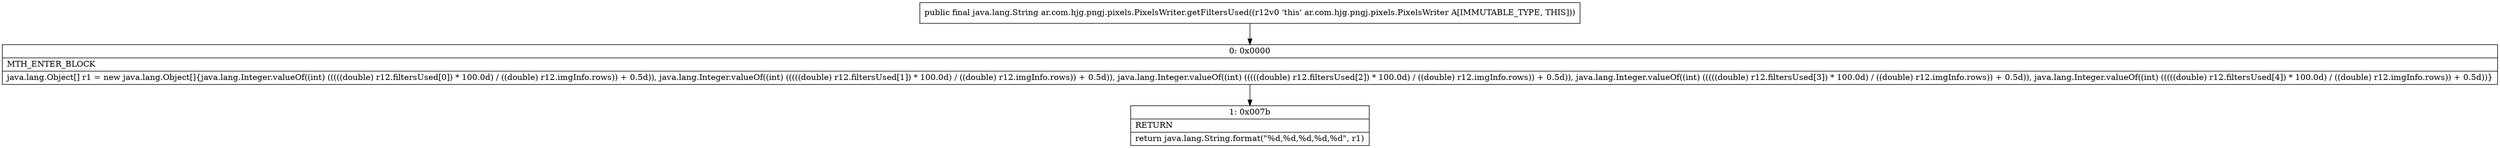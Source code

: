 digraph "CFG forar.com.hjg.pngj.pixels.PixelsWriter.getFiltersUsed()Ljava\/lang\/String;" {
Node_0 [shape=record,label="{0\:\ 0x0000|MTH_ENTER_BLOCK\l|java.lang.Object[] r1 = new java.lang.Object[]\{java.lang.Integer.valueOf((int) (((((double) r12.filtersUsed[0]) * 100.0d) \/ ((double) r12.imgInfo.rows)) + 0.5d)), java.lang.Integer.valueOf((int) (((((double) r12.filtersUsed[1]) * 100.0d) \/ ((double) r12.imgInfo.rows)) + 0.5d)), java.lang.Integer.valueOf((int) (((((double) r12.filtersUsed[2]) * 100.0d) \/ ((double) r12.imgInfo.rows)) + 0.5d)), java.lang.Integer.valueOf((int) (((((double) r12.filtersUsed[3]) * 100.0d) \/ ((double) r12.imgInfo.rows)) + 0.5d)), java.lang.Integer.valueOf((int) (((((double) r12.filtersUsed[4]) * 100.0d) \/ ((double) r12.imgInfo.rows)) + 0.5d))\}\l}"];
Node_1 [shape=record,label="{1\:\ 0x007b|RETURN\l|return java.lang.String.format(\"%d,%d,%d,%d,%d\", r1)\l}"];
MethodNode[shape=record,label="{public final java.lang.String ar.com.hjg.pngj.pixels.PixelsWriter.getFiltersUsed((r12v0 'this' ar.com.hjg.pngj.pixels.PixelsWriter A[IMMUTABLE_TYPE, THIS])) }"];
MethodNode -> Node_0;
Node_0 -> Node_1;
}

